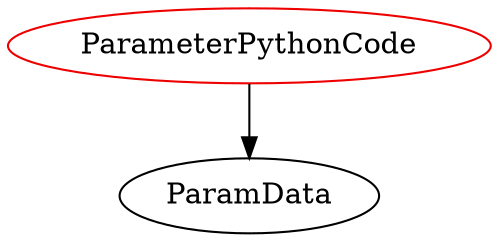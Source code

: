 digraph parameterpythoncode{
ParameterPythonCode -> ParamData;
ParameterPythonCode	[shape=oval, color=red2, label="ParameterPythonCode"];
}
